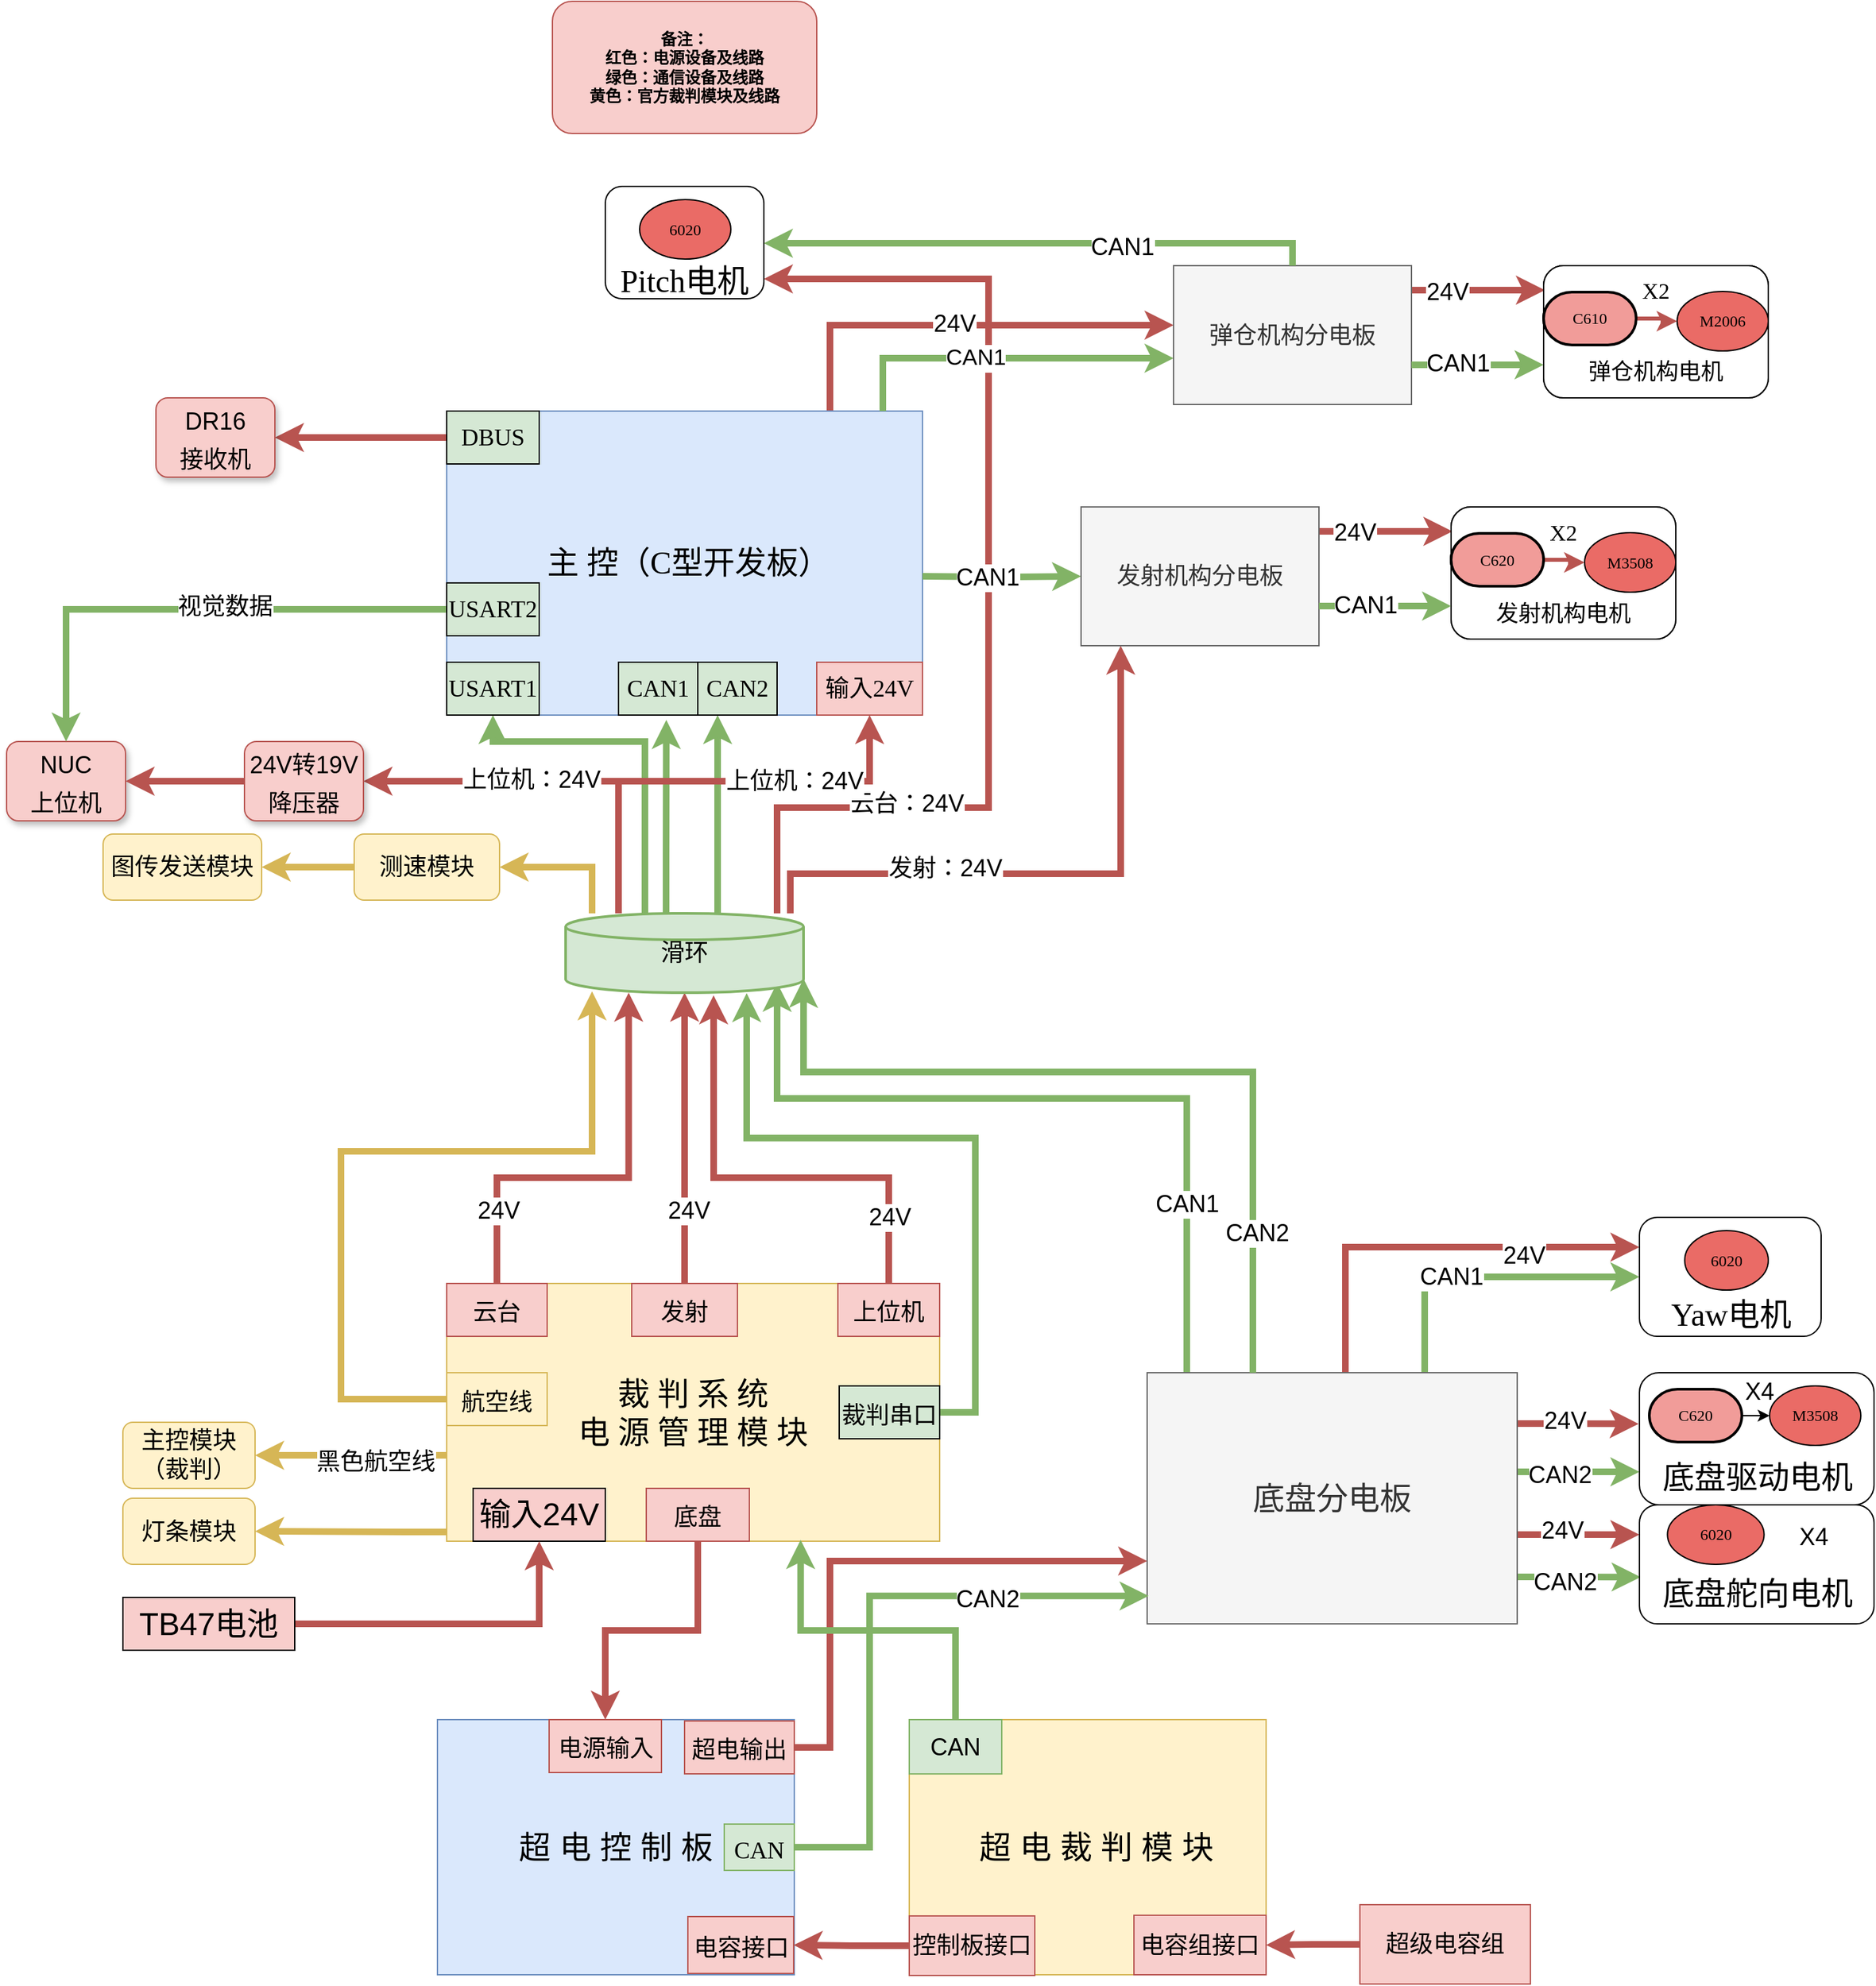 <mxfile version="12.2.4" pages="1"><diagram id="CZtDqc6zKVLzatCX5IzG" name="Page-1"><mxGraphModel dx="672" dy="589" grid="1" gridSize="10" guides="1" tooltips="1" connect="1" arrows="1" fold="1" page="1" pageScale="1" pageWidth="827" pageHeight="1169" math="0" shadow="0"><root><mxCell id="0"/><mxCell id="1" parent="0"/><mxCell id="ervmptaydOIvzW0bVU0r-77" style="edgeStyle=orthogonalEdgeStyle;rounded=0;orthogonalLoop=1;jettySize=auto;html=1;fontSize=18;strokeWidth=5;fillColor=#f8cecc;strokeColor=#b85450;" parent="1" source="od7EhOYDjZgGsdzVqMe6-1" target="duyyAeICjodmPomw_4rh-44" edge="1"><mxGeometry relative="1" as="geometry"><Array as="points"><mxPoint x="710" y="415"/></Array><mxPoint x="970.0" y="415" as="targetPoint"/></mxGeometry></mxCell><mxCell id="ervmptaydOIvzW0bVU0r-78" value="24V" style="edgeLabel;html=1;align=center;verticalAlign=middle;resizable=0;points=[];fontSize=18;" parent="ervmptaydOIvzW0bVU0r-77" vertex="1" connectable="0"><mxGeometry x="-0.021" y="1" relative="1" as="geometry"><mxPoint as="offset"/></mxGeometry></mxCell><mxCell id="od7EhOYDjZgGsdzVqMe6-1" value="&lt;font face=&quot;Times New Roman&quot; style=&quot;font-size: 24px&quot;&gt;&amp;nbsp;主 控（C型开发板）&lt;/font&gt;" style="rounded=0;whiteSpace=wrap;html=1;fillColor=#dae8fc;strokeColor=#6c8ebf;" parent="1" vertex="1"><mxGeometry x="420" y="480" width="360" height="230" as="geometry"/></mxCell><mxCell id="p0tH6st1Zg4c0uGrfp60-65" style="edgeStyle=orthogonalEdgeStyle;rounded=0;orthogonalLoop=1;jettySize=auto;html=1;entryX=1;entryY=0.5;entryDx=0;entryDy=0;fontSize=18;fillColor=#f8cecc;strokeColor=#b85450;strokeWidth=5;" parent="1" source="od7EhOYDjZgGsdzVqMe6-2" target="p0tH6st1Zg4c0uGrfp60-62" edge="1"><mxGeometry relative="1" as="geometry"/></mxCell><mxCell id="od7EhOYDjZgGsdzVqMe6-2" value="&lt;font face=&quot;Times New Roman&quot; style=&quot;font-size: 18px&quot;&gt;DBUS&lt;/font&gt;" style="rounded=0;whiteSpace=wrap;html=1;fillColor=#D5E8D4;" parent="1" vertex="1"><mxGeometry x="420" y="480" width="70" height="40" as="geometry"/></mxCell><mxCell id="34" style="edgeStyle=orthogonalEdgeStyle;rounded=0;orthogonalLoop=1;jettySize=auto;html=1;entryX=1;entryY=0.5;entryDx=0;entryDy=0;strokeWidth=5;fillColor=#fff2cc;strokeColor=#d6b656;" parent="1" source="od7EhOYDjZgGsdzVqMe6-31" target="od7EhOYDjZgGsdzVqMe6-41" edge="1"><mxGeometry relative="1" as="geometry"><Array as="points"><mxPoint x="390" y="1270"/><mxPoint x="390" y="1270"/></Array></mxGeometry></mxCell><mxCell id="36" value="&lt;font style=&quot;font-size: 18px&quot;&gt;黑色航空线&lt;/font&gt;" style="text;html=1;resizable=0;points=[];align=center;verticalAlign=middle;labelBackgroundColor=#ffffff;" parent="34" vertex="1" connectable="0"><mxGeometry x="-0.256" y="5" relative="1" as="geometry"><mxPoint as="offset"/></mxGeometry></mxCell><mxCell id="35" style="edgeStyle=orthogonalEdgeStyle;rounded=0;orthogonalLoop=1;jettySize=auto;html=1;entryX=1;entryY=0.5;entryDx=0;entryDy=0;strokeWidth=5;fillColor=#fff2cc;strokeColor=#d6b656;" parent="1" source="od7EhOYDjZgGsdzVqMe6-31" target="od7EhOYDjZgGsdzVqMe6-44" edge="1"><mxGeometry relative="1" as="geometry"><Array as="points"><mxPoint x="390" y="1328"/><mxPoint x="390" y="1328"/></Array></mxGeometry></mxCell><mxCell id="od7EhOYDjZgGsdzVqMe6-31" value="&lt;font style=&quot;font-size: 24px&quot;&gt;裁 判 系 统&lt;br&gt;电 源 管 理 模 块&lt;/font&gt;" style="rounded=0;whiteSpace=wrap;html=1;fontFamily=Times New Roman;fillColor=#fff2cc;strokeColor=#d6b656;" parent="1" vertex="1"><mxGeometry x="420" y="1140" width="373" height="195" as="geometry"/></mxCell><mxCell id="70" style="edgeStyle=orthogonalEdgeStyle;rounded=0;orthogonalLoop=1;jettySize=auto;html=1;entryX=0.5;entryY=0;entryDx=0;entryDy=0;strokeWidth=5;fillColor=#f8cecc;strokeColor=#b85450;" parent="1" source="od7EhOYDjZgGsdzVqMe6-32" target="4" edge="1"><mxGeometry relative="1" as="geometry"/></mxCell><mxCell id="od7EhOYDjZgGsdzVqMe6-32" value="&lt;font style=&quot;font-size: 18px&quot;&gt;底盘&lt;/font&gt;" style="rounded=0;whiteSpace=wrap;html=1;fontFamily=Times New Roman;fontSize=24;fillColor=#f8cecc;strokeColor=#b85450;" parent="1" vertex="1"><mxGeometry x="571" y="1295" width="78" height="40" as="geometry"/></mxCell><mxCell id="ervmptaydOIvzW0bVU0r-34" style="edgeStyle=orthogonalEdgeStyle;rounded=0;orthogonalLoop=1;jettySize=auto;html=1;entryX=0.622;entryY=1.033;entryDx=0;entryDy=0;entryPerimeter=0;fontSize=18;strokeWidth=5;fillColor=#f8cecc;strokeColor=#b85450;" parent="1" source="od7EhOYDjZgGsdzVqMe6-35" target="p0tH6st1Zg4c0uGrfp60-35" edge="1"><mxGeometry relative="1" as="geometry"><Array as="points"><mxPoint x="755" y="1060"/><mxPoint x="622" y="1060"/></Array></mxGeometry></mxCell><mxCell id="od7EhOYDjZgGsdzVqMe6-35" value="&lt;font style=&quot;font-size: 18px&quot;&gt;上位机&lt;/font&gt;" style="rounded=0;whiteSpace=wrap;html=1;fontFamily=Times New Roman;fontSize=24;fillColor=#f8cecc;strokeColor=#b85450;" parent="1" vertex="1"><mxGeometry x="716" y="1140" width="77" height="40" as="geometry"/></mxCell><mxCell id="p0tH6st1Zg4c0uGrfp60-37" style="edgeStyle=orthogonalEdgeStyle;rounded=0;orthogonalLoop=1;jettySize=auto;html=1;entryX=0.5;entryY=1;entryDx=0;entryDy=0;entryPerimeter=0;fontSize=18;fillColor=#f8cecc;strokeColor=#b85450;strokeWidth=5;" parent="1" source="od7EhOYDjZgGsdzVqMe6-36" target="p0tH6st1Zg4c0uGrfp60-35" edge="1"><mxGeometry relative="1" as="geometry"/></mxCell><mxCell id="od7EhOYDjZgGsdzVqMe6-36" value="&lt;font style=&quot;font-size: 18px&quot;&gt;发射&lt;/font&gt;" style="rounded=0;whiteSpace=wrap;html=1;fontFamily=Times New Roman;fontSize=24;fillColor=#f8cecc;strokeColor=#b85450;" parent="1" vertex="1"><mxGeometry x="560" y="1140" width="80" height="40" as="geometry"/></mxCell><mxCell id="p0tH6st1Zg4c0uGrfp60-109" style="edgeStyle=orthogonalEdgeStyle;rounded=0;orthogonalLoop=1;jettySize=auto;html=1;entryX=0.265;entryY=1;entryDx=0;entryDy=0;entryPerimeter=0;fontSize=12;fillColor=#f8cecc;strokeColor=#b85450;strokeWidth=5;" parent="1" source="od7EhOYDjZgGsdzVqMe6-37" target="p0tH6st1Zg4c0uGrfp60-35" edge="1"><mxGeometry relative="1" as="geometry"><Array as="points"><mxPoint x="458" y="1060"/><mxPoint x="558" y="1060"/></Array></mxGeometry></mxCell><mxCell id="p0tH6st1Zg4c0uGrfp60-110" value="24V" style="edgeLabel;html=1;align=center;verticalAlign=middle;resizable=0;points=[];fontSize=18;" parent="p0tH6st1Zg4c0uGrfp60-109" vertex="1" connectable="0"><mxGeometry x="-0.702" y="-1" relative="1" as="geometry"><mxPoint x="107" y="-200" as="offset"/></mxGeometry></mxCell><mxCell id="ervmptaydOIvzW0bVU0r-112" value="24V" style="edgeLabel;html=1;align=center;verticalAlign=middle;resizable=0;points=[];fontSize=18;" parent="p0tH6st1Zg4c0uGrfp60-109" vertex="1" connectable="0"><mxGeometry x="-0.656" y="-1" relative="1" as="geometry"><mxPoint as="offset"/></mxGeometry></mxCell><mxCell id="od7EhOYDjZgGsdzVqMe6-37" value="&lt;font style=&quot;font-size: 18px&quot;&gt;云台&lt;/font&gt;" style="rounded=0;whiteSpace=wrap;html=1;fontFamily=Times New Roman;fontSize=24;fillColor=#f8cecc;strokeColor=#b85450;" parent="1" vertex="1"><mxGeometry x="420" y="1140" width="76" height="40" as="geometry"/></mxCell><mxCell id="od7EhOYDjZgGsdzVqMe6-41" value="&lt;font style=&quot;font-size: 18px&quot;&gt;主控模块（裁判）&lt;/font&gt;" style="rounded=1;whiteSpace=wrap;html=1;fontFamily=Times New Roman;fontSize=12;fillColor=#fff2cc;strokeColor=#d6b656;" parent="1" vertex="1"><mxGeometry x="175" y="1245" width="100" height="50" as="geometry"/></mxCell><mxCell id="od7EhOYDjZgGsdzVqMe6-44" value="&lt;font style=&quot;font-size: 18px&quot;&gt;灯条模块&lt;/font&gt;" style="rounded=1;whiteSpace=wrap;html=1;fontFamily=Times New Roman;fontSize=12;fillColor=#fff2cc;strokeColor=#d6b656;" parent="1" vertex="1"><mxGeometry x="175" y="1302.5" width="100" height="50" as="geometry"/></mxCell><mxCell id="ervmptaydOIvzW0bVU0r-11" style="edgeStyle=orthogonalEdgeStyle;rounded=0;orthogonalLoop=1;jettySize=auto;html=1;entryX=0.973;entryY=1;entryDx=0;entryDy=0;entryPerimeter=0;strokeWidth=5;fillColor=#d5e8d4;strokeColor=#82b366;" parent="1" source="WsITJ5cEkY6znqmzxkNp-24" edge="1"><mxGeometry relative="1" as="geometry"><mxPoint x="1070.1" y="1200" as="sourcePoint"/><mxPoint x="670.049" y="912.5" as="targetPoint"/><Array as="points"><mxPoint x="980" y="1000"/><mxPoint x="670" y="1000"/></Array></mxGeometry></mxCell><mxCell id="ervmptaydOIvzW0bVU0r-12" value="&lt;font style=&quot;font-size: 18px&quot;&gt;CAN1&lt;/font&gt;" style="edgeLabel;html=1;align=center;verticalAlign=middle;resizable=0;points=[];" parent="ervmptaydOIvzW0bVU0r-11" vertex="1" connectable="0"><mxGeometry x="-0.664" y="-3" relative="1" as="geometry"><mxPoint x="-3" y="-26" as="offset"/></mxGeometry></mxCell><mxCell id="duyyAeICjodmPomw_4rh-51" style="edgeStyle=orthogonalEdgeStyle;rounded=0;orthogonalLoop=1;jettySize=auto;html=1;entryX=-0.003;entryY=0.387;entryDx=0;entryDy=0;entryPerimeter=0;fillColor=#f8cecc;strokeColor=#b85450;strokeWidth=5;" parent="1" source="WsITJ5cEkY6znqmzxkNp-24" target="WsITJ5cEkY6znqmzxkNp-10" edge="1"><mxGeometry relative="1" as="geometry"><Array as="points"><mxPoint x="1250" y="1246"/><mxPoint x="1250" y="1246"/></Array></mxGeometry></mxCell><mxCell id="duyyAeICjodmPomw_4rh-55" value="24V" style="edgeLabel;html=1;align=center;verticalAlign=middle;resizable=0;points=[];fontSize=18;" parent="duyyAeICjodmPomw_4rh-51" vertex="1" connectable="0"><mxGeometry x="-0.232" y="2" relative="1" as="geometry"><mxPoint as="offset"/></mxGeometry></mxCell><mxCell id="duyyAeICjodmPomw_4rh-52" style="edgeStyle=orthogonalEdgeStyle;rounded=0;orthogonalLoop=1;jettySize=auto;html=1;entryX=0;entryY=0.75;entryDx=0;entryDy=0;fillColor=#d5e8d4;strokeColor=#82b366;strokeWidth=5;" parent="1" source="WsITJ5cEkY6znqmzxkNp-24" target="WsITJ5cEkY6znqmzxkNp-10" edge="1"><mxGeometry relative="1" as="geometry"><Array as="points"><mxPoint x="1276" y="1283"/></Array></mxGeometry></mxCell><mxCell id="duyyAeICjodmPomw_4rh-56" value="CAN2" style="edgeLabel;html=1;align=center;verticalAlign=middle;resizable=0;points=[];fontSize=18;" parent="duyyAeICjodmPomw_4rh-52" vertex="1" connectable="0"><mxGeometry x="-0.308" y="-2" relative="1" as="geometry"><mxPoint as="offset"/></mxGeometry></mxCell><mxCell id="duyyAeICjodmPomw_4rh-53" style="edgeStyle=orthogonalEdgeStyle;rounded=0;orthogonalLoop=1;jettySize=auto;html=1;entryX=0;entryY=0.25;entryDx=0;entryDy=0;fillColor=#f8cecc;strokeColor=#b85450;strokeWidth=5;" parent="1" source="WsITJ5cEkY6znqmzxkNp-24" target="WsITJ5cEkY6znqmzxkNp-17" edge="1"><mxGeometry relative="1" as="geometry"><Array as="points"><mxPoint x="1250" y="1330"/><mxPoint x="1250" y="1330"/></Array></mxGeometry></mxCell><mxCell id="duyyAeICjodmPomw_4rh-57" value="24V" style="edgeLabel;html=1;align=center;verticalAlign=middle;resizable=0;points=[];fontSize=18;" parent="duyyAeICjodmPomw_4rh-53" vertex="1" connectable="0"><mxGeometry x="-0.272" y="3" relative="1" as="geometry"><mxPoint as="offset"/></mxGeometry></mxCell><mxCell id="duyyAeICjodmPomw_4rh-54" style="edgeStyle=orthogonalEdgeStyle;rounded=0;orthogonalLoop=1;jettySize=auto;html=1;entryX=0.005;entryY=0.607;entryDx=0;entryDy=0;entryPerimeter=0;fillColor=#d5e8d4;strokeColor=#82b366;strokeWidth=5;" parent="1" source="WsITJ5cEkY6znqmzxkNp-24" target="WsITJ5cEkY6znqmzxkNp-17" edge="1"><mxGeometry relative="1" as="geometry"><Array as="points"><mxPoint x="1250" y="1362"/><mxPoint x="1250" y="1362"/></Array></mxGeometry></mxCell><mxCell id="duyyAeICjodmPomw_4rh-58" value="CAN2" style="edgeLabel;html=1;align=center;verticalAlign=middle;resizable=0;points=[];fontSize=18;" parent="duyyAeICjodmPomw_4rh-54" vertex="1" connectable="0"><mxGeometry x="-0.243" y="-4" relative="1" as="geometry"><mxPoint as="offset"/></mxGeometry></mxCell><mxCell id="74" style="edgeStyle=orthogonalEdgeStyle;rounded=0;orthogonalLoop=1;jettySize=auto;html=1;entryX=0;entryY=0.25;entryDx=0;entryDy=0;strokeWidth=5;fillColor=#f8cecc;strokeColor=#b85450;" parent="1" source="WsITJ5cEkY6znqmzxkNp-24" target="ervmptaydOIvzW0bVU0r-38" edge="1"><mxGeometry relative="1" as="geometry"><Array as="points"><mxPoint x="1100" y="1113"/></Array></mxGeometry></mxCell><mxCell id="76" value="&lt;font style=&quot;font-size: 18px&quot;&gt;24V&lt;/font&gt;" style="text;html=1;resizable=0;points=[];align=center;verticalAlign=middle;labelBackgroundColor=#ffffff;" parent="74" vertex="1" connectable="0"><mxGeometry x="0.445" y="-6" relative="1" as="geometry"><mxPoint as="offset"/></mxGeometry></mxCell><mxCell id="75" style="edgeStyle=orthogonalEdgeStyle;rounded=0;orthogonalLoop=1;jettySize=auto;html=1;entryX=0;entryY=0.5;entryDx=0;entryDy=0;strokeWidth=5;fillColor=#d5e8d4;strokeColor=#82b366;" parent="1" source="WsITJ5cEkY6znqmzxkNp-24" target="ervmptaydOIvzW0bVU0r-38" edge="1"><mxGeometry relative="1" as="geometry"><Array as="points"><mxPoint x="1160" y="1135"/></Array></mxGeometry></mxCell><mxCell id="77" value="&lt;font style=&quot;font-size: 18px&quot;&gt;CAN1&lt;/font&gt;" style="text;html=1;resizable=0;points=[];align=center;verticalAlign=middle;labelBackgroundColor=#ffffff;" parent="75" vertex="1" connectable="0"><mxGeometry x="0.152" y="4" relative="1" as="geometry"><mxPoint x="-43" y="4" as="offset"/></mxGeometry></mxCell><mxCell id="WsITJ5cEkY6znqmzxkNp-24" value="底盘分电板" style="rounded=0;whiteSpace=wrap;html=1;fontSize=24;fillColor=#f5f5f5;strokeColor=#666666;fontColor=#333333;" parent="1" vertex="1"><mxGeometry x="950" y="1207.5" width="280" height="190" as="geometry"/></mxCell><mxCell id="p0tH6st1Zg4c0uGrfp60-10" value="输入24V" style="rounded=0;whiteSpace=wrap;html=1;fontSize=24;fillColor=#F8CECC;" parent="1" vertex="1"><mxGeometry x="440" y="1295" width="100" height="40" as="geometry"/></mxCell><mxCell id="39" style="edgeStyle=orthogonalEdgeStyle;rounded=0;orthogonalLoop=1;jettySize=auto;html=1;entryX=0.5;entryY=1;entryDx=0;entryDy=0;strokeWidth=5;fillColor=#f8cecc;strokeColor=#b85450;" parent="1" source="p0tH6st1Zg4c0uGrfp60-11" target="p0tH6st1Zg4c0uGrfp60-10" edge="1"><mxGeometry relative="1" as="geometry"/></mxCell><mxCell id="p0tH6st1Zg4c0uGrfp60-11" value="TB47电池" style="rounded=0;whiteSpace=wrap;html=1;fontSize=24;fillColor=#F8CECC;" parent="1" vertex="1"><mxGeometry x="175" y="1377.5" width="130" height="40" as="geometry"/></mxCell><mxCell id="ervmptaydOIvzW0bVU0r-65" style="edgeStyle=orthogonalEdgeStyle;rounded=0;orthogonalLoop=1;jettySize=auto;html=1;entryX=1;entryY=0.5;entryDx=0;entryDy=0;fontSize=18;strokeWidth=5;fillColor=#f8cecc;strokeColor=#b85450;" parent="1" source="p0tH6st1Zg4c0uGrfp60-35" target="ervmptaydOIvzW0bVU0r-58" edge="1"><mxGeometry relative="1" as="geometry"><Array as="points"><mxPoint x="550" y="760"/></Array></mxGeometry></mxCell><mxCell id="ervmptaydOIvzW0bVU0r-66" value="上位机：24V" style="edgeLabel;html=1;align=center;verticalAlign=middle;resizable=0;points=[];fontSize=18;" parent="ervmptaydOIvzW0bVU0r-65" vertex="1" connectable="0"><mxGeometry x="0.135" y="-1" relative="1" as="geometry"><mxPoint as="offset"/></mxGeometry></mxCell><mxCell id="ervmptaydOIvzW0bVU0r-72" style="edgeStyle=orthogonalEdgeStyle;rounded=0;orthogonalLoop=1;jettySize=auto;html=1;entryX=0.603;entryY=1.092;entryDx=0;entryDy=0;entryPerimeter=0;fontSize=18;strokeWidth=5;fillColor=#d5e8d4;strokeColor=#82b366;" parent="1" source="p0tH6st1Zg4c0uGrfp60-35" target="p0tH6st1Zg4c0uGrfp60-135" edge="1"><mxGeometry relative="1" as="geometry"><Array as="points"><mxPoint x="586" y="820"/><mxPoint x="586" y="820"/></Array></mxGeometry></mxCell><mxCell id="ervmptaydOIvzW0bVU0r-73" style="edgeStyle=orthogonalEdgeStyle;rounded=0;orthogonalLoop=1;jettySize=auto;html=1;entryX=0.25;entryY=1;entryDx=0;entryDy=0;fontSize=18;strokeWidth=5;fillColor=#d5e8d4;strokeColor=#82b366;" parent="1" source="p0tH6st1Zg4c0uGrfp60-35" target="ervmptaydOIvzW0bVU0r-67" edge="1"><mxGeometry relative="1" as="geometry"><Array as="points"><mxPoint x="625" y="820"/><mxPoint x="625" y="820"/></Array></mxGeometry></mxCell><mxCell id="ervmptaydOIvzW0bVU0r-74" style="edgeStyle=orthogonalEdgeStyle;rounded=0;orthogonalLoop=1;jettySize=auto;html=1;fontSize=18;strokeWidth=5;fillColor=#f8cecc;strokeColor=#b85450;" parent="1" source="p0tH6st1Zg4c0uGrfp60-35" target="duyyAeICjodmPomw_4rh-1" edge="1"><mxGeometry relative="1" as="geometry"><mxPoint x="930.0" y="650" as="targetPoint"/><Array as="points"><mxPoint x="680" y="830"/><mxPoint x="930" y="830"/></Array></mxGeometry></mxCell><mxCell id="ervmptaydOIvzW0bVU0r-75" value="发射：24V" style="edgeLabel;html=1;align=center;verticalAlign=middle;resizable=0;points=[];fontSize=18;" parent="ervmptaydOIvzW0bVU0r-74" vertex="1" connectable="0"><mxGeometry x="-0.353" y="4" relative="1" as="geometry"><mxPoint as="offset"/></mxGeometry></mxCell><mxCell id="78" style="edgeStyle=orthogonalEdgeStyle;rounded=0;orthogonalLoop=1;jettySize=auto;html=1;entryX=0.5;entryY=1;entryDx=0;entryDy=0;strokeWidth=5;fillColor=#d5e8d4;strokeColor=#82b366;" parent="1" source="p0tH6st1Zg4c0uGrfp60-35" target="ervmptaydOIvzW0bVU0r-71" edge="1"><mxGeometry relative="1" as="geometry"><Array as="points"><mxPoint x="570" y="730"/><mxPoint x="455" y="730"/></Array></mxGeometry></mxCell><mxCell id="80" style="edgeStyle=orthogonalEdgeStyle;rounded=0;orthogonalLoop=1;jettySize=auto;html=1;fillColor=#f8cecc;strokeColor=#b85450;strokeWidth=5;" parent="1" source="p0tH6st1Zg4c0uGrfp60-35" target="p0tH6st1Zg4c0uGrfp60-85" edge="1"><mxGeometry relative="1" as="geometry"><Array as="points"><mxPoint x="670" y="780"/><mxPoint x="830" y="780"/><mxPoint x="830" y="380"/></Array></mxGeometry></mxCell><mxCell id="82" value="&lt;font style=&quot;font-size: 18px&quot;&gt;云台：24V&lt;/font&gt;" style="text;html=1;resizable=0;points=[];align=center;verticalAlign=middle;labelBackgroundColor=#ffffff;" parent="80" vertex="1" connectable="0"><mxGeometry x="-0.561" y="3" relative="1" as="geometry"><mxPoint as="offset"/></mxGeometry></mxCell><mxCell id="84" style="edgeStyle=orthogonalEdgeStyle;rounded=0;orthogonalLoop=1;jettySize=auto;html=1;entryX=0.5;entryY=1;entryDx=0;entryDy=0;strokeWidth=5;fillColor=#f8cecc;strokeColor=#b85450;" parent="1" source="p0tH6st1Zg4c0uGrfp60-35" target="p0tH6st1Zg4c0uGrfp60-134" edge="1"><mxGeometry relative="1" as="geometry"><Array as="points"><mxPoint x="550" y="760"/><mxPoint x="740" y="760"/></Array></mxGeometry></mxCell><mxCell id="p0tH6st1Zg4c0uGrfp60-35" value="&lt;font style=&quot;font-size: 18px&quot;&gt;滑环&lt;/font&gt;" style="strokeWidth=2;html=1;shape=mxgraph.flowchart.database;whiteSpace=wrap;fillColor=#d5e8d4;strokeColor=#82b366;" parent="1" vertex="1"><mxGeometry x="510" y="860" width="180" height="60" as="geometry"/></mxCell><mxCell id="p0tH6st1Zg4c0uGrfp60-60" value="24V" style="edgeLabel;html=1;align=center;verticalAlign=middle;resizable=0;points=[];fontSize=18;" parent="1" vertex="1" connectable="0"><mxGeometry x="566" y="1080" as="geometry"><mxPoint x="37" y="5" as="offset"/></mxGeometry></mxCell><mxCell id="p0tH6st1Zg4c0uGrfp60-61" value="24V" style="edgeLabel;html=1;align=center;verticalAlign=middle;resizable=0;points=[];fontSize=18;" parent="1" vertex="1" connectable="0"><mxGeometry x="754.5" y="1090" as="geometry"/></mxCell><mxCell id="p0tH6st1Zg4c0uGrfp60-62" value="&lt;font style=&quot;font-size: 18px&quot;&gt;DR16&lt;br&gt;接收机&lt;/font&gt;" style="rounded=1;whiteSpace=wrap;html=1;fontSize=24;fillColor=#f8cecc;shadow=1;strokeColor=#b85450;" parent="1" vertex="1"><mxGeometry x="200" y="470" width="90" height="60" as="geometry"/></mxCell><mxCell id="ervmptaydOIvzW0bVU0r-33" style="edgeStyle=orthogonalEdgeStyle;rounded=0;orthogonalLoop=1;jettySize=auto;html=1;fontSize=18;strokeWidth=5;fillColor=#d5e8d4;strokeColor=#82b366;" parent="1" target="duyyAeICjodmPomw_4rh-1" edge="1"><mxGeometry relative="1" as="geometry"><mxPoint x="780" y="605" as="sourcePoint"/><mxPoint x="897.83" y="604.975" as="targetPoint"/></mxGeometry></mxCell><mxCell id="duyyAeICjodmPomw_4rh-59" value="CAN1" style="edgeLabel;html=1;align=center;verticalAlign=middle;resizable=0;points=[];fontSize=18;" parent="ervmptaydOIvzW0bVU0r-33" vertex="1" connectable="0"><mxGeometry x="-0.186" relative="1" as="geometry"><mxPoint as="offset"/></mxGeometry></mxCell><mxCell id="p0tH6st1Zg4c0uGrfp60-144" style="edgeStyle=orthogonalEdgeStyle;rounded=0;orthogonalLoop=1;jettySize=auto;html=1;fontSize=17;strokeColor=#82b366;strokeWidth=5;fillColor=#d5e8d4;" parent="1" source="od7EhOYDjZgGsdzVqMe6-1" target="duyyAeICjodmPomw_4rh-44" edge="1"><mxGeometry relative="1" as="geometry"><Array as="points"><mxPoint x="750" y="440"/></Array><mxPoint x="970.0" y="440" as="targetPoint"/></mxGeometry></mxCell><mxCell id="p0tH6st1Zg4c0uGrfp60-148" value="CAN1" style="edgeLabel;html=1;align=center;verticalAlign=middle;resizable=0;points=[];fontSize=17;" parent="p0tH6st1Zg4c0uGrfp60-144" vertex="1" connectable="0"><mxGeometry x="-0.158" relative="1" as="geometry"><mxPoint as="offset"/></mxGeometry></mxCell><mxCell id="p0tH6st1Zg4c0uGrfp60-108" style="edgeStyle=orthogonalEdgeStyle;rounded=0;orthogonalLoop=1;jettySize=auto;html=1;fontSize=12;entryX=0.115;entryY=0.983;entryDx=0;entryDy=0;entryPerimeter=0;fillColor=#fff2cc;strokeColor=#d6b656;strokeWidth=5;" parent="1" source="p0tH6st1Zg4c0uGrfp60-107" target="p0tH6st1Zg4c0uGrfp60-35" edge="1"><mxGeometry relative="1" as="geometry"><mxPoint x="350" y="930" as="targetPoint"/><Array as="points"><mxPoint x="340" y="1228"/><mxPoint x="340" y="1040"/><mxPoint x="530" y="1040"/><mxPoint x="530" y="919"/></Array></mxGeometry></mxCell><mxCell id="p0tH6st1Zg4c0uGrfp60-107" value="&lt;span style=&quot;font-size: 18px&quot;&gt;航空线&lt;/span&gt;" style="rounded=0;whiteSpace=wrap;html=1;fontFamily=Times New Roman;fontSize=24;fillColor=#fff2cc;strokeColor=#d6b656;" parent="1" vertex="1"><mxGeometry x="420" y="1207.5" width="76" height="40" as="geometry"/></mxCell><mxCell id="p0tH6st1Zg4c0uGrfp60-134" value="&lt;font style=&quot;font-size: 18px&quot;&gt;输入24V&lt;/font&gt;" style="rounded=0;whiteSpace=wrap;html=1;fontFamily=Times New Roman;fillColor=#f8cecc;strokeColor=#b85450;" parent="1" vertex="1"><mxGeometry x="700" y="670" width="80" height="40" as="geometry"/></mxCell><mxCell id="p0tH6st1Zg4c0uGrfp60-135" value="&lt;font style=&quot;font-size: 18px&quot;&gt;CAN1&lt;/font&gt;" style="rounded=0;whiteSpace=wrap;html=1;fontFamily=Times New Roman;fillColor=#D5E8D4;" parent="1" vertex="1"><mxGeometry x="550" y="670" width="60" height="40" as="geometry"/></mxCell><mxCell id="ervmptaydOIvzW0bVU0r-35" style="edgeStyle=orthogonalEdgeStyle;rounded=0;orthogonalLoop=1;jettySize=auto;html=1;entryX=0.761;entryY=1.006;entryDx=0;entryDy=0;entryPerimeter=0;fontSize=18;strokeWidth=5;fillColor=#d5e8d4;strokeColor=#82b366;" parent="1" source="ervmptaydOIvzW0bVU0r-7" target="p0tH6st1Zg4c0uGrfp60-35" edge="1"><mxGeometry relative="1" as="geometry"><Array as="points"><mxPoint x="820" y="1238"/><mxPoint x="820" y="1030"/><mxPoint x="647" y="1030"/></Array></mxGeometry></mxCell><mxCell id="ervmptaydOIvzW0bVU0r-7" value="&lt;span style=&quot;font-size: 18px&quot;&gt;裁判串口&lt;/span&gt;" style="rounded=0;whiteSpace=wrap;html=1;fontFamily=Times New Roman;fontSize=24;fillColor=#D5E8D4;" parent="1" vertex="1"><mxGeometry x="717" y="1217.5" width="76" height="40" as="geometry"/></mxCell><mxCell id="ervmptaydOIvzW0bVU0r-20" style="edgeStyle=orthogonalEdgeStyle;rounded=0;orthogonalLoop=1;jettySize=auto;html=1;entryX=0.973;entryY=1;entryDx=0;entryDy=0;entryPerimeter=0;strokeWidth=5;fillColor=#d5e8d4;strokeColor=#82b366;" parent="1" source="WsITJ5cEkY6znqmzxkNp-24" edge="1"><mxGeometry relative="1" as="geometry"><mxPoint x="1090" y="1207.5" as="sourcePoint"/><mxPoint x="690.049" y="909.5" as="targetPoint"/><Array as="points"><mxPoint x="1030" y="980"/><mxPoint x="690" y="980"/></Array></mxGeometry></mxCell><mxCell id="ervmptaydOIvzW0bVU0r-21" value="&lt;font style=&quot;font-size: 18px&quot;&gt;CAN2&lt;/font&gt;" style="edgeLabel;html=1;align=center;verticalAlign=middle;resizable=0;points=[];" parent="ervmptaydOIvzW0bVU0r-20" vertex="1" connectable="0"><mxGeometry x="-0.664" y="-3" relative="1" as="geometry"><mxPoint y="1" as="offset"/></mxGeometry></mxCell><mxCell id="ervmptaydOIvzW0bVU0r-56" value="&lt;span style=&quot;font-size: 18px&quot;&gt;NUC&lt;br&gt;上位机&lt;/span&gt;" style="rounded=1;whiteSpace=wrap;html=1;fontSize=24;fillColor=#f8cecc;shadow=1;strokeColor=#b85450;" parent="1" vertex="1"><mxGeometry x="87" y="730" width="90" height="60" as="geometry"/></mxCell><mxCell id="ervmptaydOIvzW0bVU0r-57" value="" style="edgeStyle=orthogonalEdgeStyle;rounded=0;orthogonalLoop=1;jettySize=auto;html=1;fontSize=18;fillColor=#f8cecc;strokeColor=#b85450;strokeWidth=5;" parent="1" source="ervmptaydOIvzW0bVU0r-58" target="ervmptaydOIvzW0bVU0r-56" edge="1"><mxGeometry relative="1" as="geometry"/></mxCell><mxCell id="ervmptaydOIvzW0bVU0r-58" value="&lt;span style=&quot;font-size: 18px&quot;&gt;24V转19V&lt;br&gt;降压器&lt;/span&gt;" style="rounded=1;whiteSpace=wrap;html=1;fontSize=24;fillColor=#f8cecc;shadow=1;strokeColor=#b85450;" parent="1" vertex="1"><mxGeometry x="267" y="730" width="90" height="60" as="geometry"/></mxCell><mxCell id="ervmptaydOIvzW0bVU0r-59" style="edgeStyle=orthogonalEdgeStyle;rounded=0;orthogonalLoop=1;jettySize=auto;html=1;entryX=1;entryY=0.5;entryDx=0;entryDy=0;fontSize=18;fillColor=#fff2cc;strokeColor=#d6b656;strokeWidth=5;" parent="1" source="ervmptaydOIvzW0bVU0r-60" target="ervmptaydOIvzW0bVU0r-61" edge="1"><mxGeometry relative="1" as="geometry"/></mxCell><mxCell id="ervmptaydOIvzW0bVU0r-60" value="&lt;span style=&quot;font-size: 18px&quot;&gt;测速模块&lt;/span&gt;" style="rounded=1;whiteSpace=wrap;html=1;fontFamily=Times New Roman;fontSize=12;fillColor=#fff2cc;strokeColor=#d6b656;" parent="1" vertex="1"><mxGeometry x="350" y="800" width="110" height="50" as="geometry"/></mxCell><mxCell id="ervmptaydOIvzW0bVU0r-61" value="&lt;font style=&quot;font-size: 18px&quot;&gt;图传发送模块&lt;/font&gt;" style="rounded=1;whiteSpace=wrap;html=1;fontFamily=Times New Roman;fontSize=12;fillColor=#fff2cc;strokeColor=#d6b656;" parent="1" vertex="1"><mxGeometry x="160" y="800" width="120" height="50" as="geometry"/></mxCell><mxCell id="ervmptaydOIvzW0bVU0r-62" style="edgeStyle=orthogonalEdgeStyle;rounded=0;orthogonalLoop=1;jettySize=auto;html=1;entryX=1;entryY=0.5;entryDx=0;entryDy=0;fontSize=18;strokeWidth=5;fillColor=#fff2cc;strokeColor=#d6b656;" parent="1" target="ervmptaydOIvzW0bVU0r-60" edge="1"><mxGeometry relative="1" as="geometry"><Array as="points"><mxPoint x="530" y="825"/></Array><mxPoint x="530" y="860" as="sourcePoint"/></mxGeometry></mxCell><mxCell id="ervmptaydOIvzW0bVU0r-67" value="&lt;font style=&quot;font-size: 18px&quot;&gt;CAN2&lt;/font&gt;" style="rounded=0;whiteSpace=wrap;html=1;fontFamily=Times New Roman;fillColor=#D5E8D4;" parent="1" vertex="1"><mxGeometry x="610" y="670" width="60" height="40" as="geometry"/></mxCell><mxCell id="ervmptaydOIvzW0bVU0r-71" value="&lt;font face=&quot;Times New Roman&quot;&gt;&lt;span style=&quot;font-size: 18px&quot;&gt;USART1&lt;/span&gt;&lt;/font&gt;" style="rounded=0;whiteSpace=wrap;html=1;fillColor=#D5E8D4;" parent="1" vertex="1"><mxGeometry x="420" y="670" width="70" height="40" as="geometry"/></mxCell><mxCell id="ervmptaydOIvzW0bVU0r-88" value="" style="edgeStyle=orthogonalEdgeStyle;rounded=0;orthogonalLoop=1;jettySize=auto;html=1;entryX=-0.014;entryY=0.69;entryDx=0;entryDy=0;entryPerimeter=0;fontSize=18;strokeWidth=5;fillColor=#d5e8d4;strokeColor=#82b366;endArrow=none;" parent="1" edge="1"><mxGeometry relative="1" as="geometry"><mxPoint x="1230" y="1262.5" as="sourcePoint"/><mxPoint x="1229.16" y="1263.2" as="targetPoint"/></mxGeometry></mxCell><mxCell id="ervmptaydOIvzW0bVU0r-95" value="" style="group" parent="1" vertex="1" connectable="0"><mxGeometry x="1322.5" y="1090" width="137.5" height="90" as="geometry"/></mxCell><mxCell id="ervmptaydOIvzW0bVU0r-38" value="&lt;font style=&quot;font-size: 24px&quot;&gt;&lt;br&gt;&lt;br&gt;Yaw电机&lt;/font&gt;" style="rounded=1;whiteSpace=wrap;html=1;fontFamily=Times New Roman;" parent="ervmptaydOIvzW0bVU0r-95" vertex="1"><mxGeometry width="137.5" height="90" as="geometry"/></mxCell><mxCell id="ervmptaydOIvzW0bVU0r-39" value="6020" style="ellipse;whiteSpace=wrap;html=1;fontFamily=Times New Roman;fillColor=#EA6B66;" parent="ervmptaydOIvzW0bVU0r-95" vertex="1"><mxGeometry x="34.25" y="10" width="63.25" height="45" as="geometry"/></mxCell><mxCell id="ervmptaydOIvzW0bVU0r-96" value="" style="group" parent="1" vertex="1" connectable="0"><mxGeometry x="1180" y="552.5" width="170" height="105" as="geometry"/></mxCell><mxCell id="od7EhOYDjZgGsdzVqMe6-8" value="&lt;font style=&quot;font-size: 17px&quot;&gt;X2&lt;br&gt;&lt;br&gt;发射结构电机&lt;/font&gt;" style="rounded=1;whiteSpace=wrap;html=1;fontFamily=Times New Roman;" parent="ervmptaydOIvzW0bVU0r-96" vertex="1"><mxGeometry width="170" height="100" as="geometry"/></mxCell><mxCell id="od7EhOYDjZgGsdzVqMe6-22" value="M3508" style="ellipse;whiteSpace=wrap;html=1;fontFamily=Times New Roman;fillColor=#EA6B66;" parent="ervmptaydOIvzW0bVU0r-96" vertex="1"><mxGeometry x="101" y="19.5" width="69" height="45" as="geometry"/></mxCell><mxCell id="p0tH6st1Zg4c0uGrfp60-69" style="edgeStyle=orthogonalEdgeStyle;rounded=0;orthogonalLoop=1;jettySize=auto;html=1;entryX=0;entryY=0.5;entryDx=0;entryDy=0;fontSize=24;fillColor=#f8cecc;strokeColor=#b85450;strokeWidth=3;" parent="ervmptaydOIvzW0bVU0r-96" source="od7EhOYDjZgGsdzVqMe6-23" target="od7EhOYDjZgGsdzVqMe6-22" edge="1"><mxGeometry relative="1" as="geometry"/></mxCell><mxCell id="od7EhOYDjZgGsdzVqMe6-23" value="C620" style="strokeWidth=2;html=1;shape=mxgraph.flowchart.terminator;whiteSpace=wrap;fontFamily=Times New Roman;fillColor=#F19C99;" parent="ervmptaydOIvzW0bVU0r-96" vertex="1"><mxGeometry y="20" width="70" height="40" as="geometry"/></mxCell><mxCell id="duyyAeICjodmPomw_4rh-2" style="edgeStyle=orthogonalEdgeStyle;rounded=0;orthogonalLoop=1;jettySize=auto;html=1;entryX=0;entryY=0.185;entryDx=0;entryDy=0;entryPerimeter=0;fontSize=18;strokeWidth=5;fillColor=#f8cecc;strokeColor=#b85450;" parent="ervmptaydOIvzW0bVU0r-96" edge="1"><mxGeometry relative="1" as="geometry"><mxPoint x="-111.25" y="18.5" as="sourcePoint"/><mxPoint x="1" y="18.5" as="targetPoint"/><Array as="points"><mxPoint x="-79" y="18.5"/><mxPoint x="-79" y="18.5"/></Array></mxGeometry></mxCell><mxCell id="duyyAeICjodmPomw_4rh-3" value="24V" style="edgeLabel;html=1;align=center;verticalAlign=middle;resizable=0;points=[];fontSize=18;" parent="duyyAeICjodmPomw_4rh-2" vertex="1" connectable="0"><mxGeometry x="-0.319" y="-1" relative="1" as="geometry"><mxPoint as="offset"/></mxGeometry></mxCell><mxCell id="duyyAeICjodmPomw_4rh-6" value="" style="group" parent="ervmptaydOIvzW0bVU0r-96" vertex="1" connectable="0"><mxGeometry width="170" height="100" as="geometry"/></mxCell><mxCell id="duyyAeICjodmPomw_4rh-7" value="&lt;font style=&quot;font-size: 17px&quot;&gt;X2&lt;br&gt;&lt;br&gt;&lt;br&gt;发射机构电机&lt;/font&gt;" style="rounded=1;whiteSpace=wrap;html=1;fontFamily=Times New Roman;" parent="duyyAeICjodmPomw_4rh-6" vertex="1"><mxGeometry width="170" height="100" as="geometry"/></mxCell><mxCell id="duyyAeICjodmPomw_4rh-8" value="M3508" style="ellipse;whiteSpace=wrap;html=1;fontFamily=Times New Roman;fillColor=#EA6B66;" parent="duyyAeICjodmPomw_4rh-6" vertex="1"><mxGeometry x="101" y="19.5" width="69" height="45" as="geometry"/></mxCell><mxCell id="duyyAeICjodmPomw_4rh-9" style="edgeStyle=orthogonalEdgeStyle;rounded=0;orthogonalLoop=1;jettySize=auto;html=1;entryX=0;entryY=0.5;entryDx=0;entryDy=0;fontSize=24;fillColor=#f8cecc;strokeColor=#b85450;strokeWidth=3;" parent="duyyAeICjodmPomw_4rh-6" source="duyyAeICjodmPomw_4rh-10" target="duyyAeICjodmPomw_4rh-8" edge="1"><mxGeometry relative="1" as="geometry"/></mxCell><mxCell id="duyyAeICjodmPomw_4rh-10" value="C620" style="strokeWidth=2;html=1;shape=mxgraph.flowchart.terminator;whiteSpace=wrap;fontFamily=Times New Roman;fillColor=#F19C99;" parent="duyyAeICjodmPomw_4rh-6" vertex="1"><mxGeometry y="20" width="70" height="40" as="geometry"/></mxCell><mxCell id="ervmptaydOIvzW0bVU0r-98" value="" style="group" parent="1" vertex="1" connectable="0"><mxGeometry x="540" y="310" width="120" height="85" as="geometry"/></mxCell><mxCell id="p0tH6st1Zg4c0uGrfp60-85" value="&lt;font style=&quot;font-size: 24px&quot;&gt;&lt;br&gt;&lt;br&gt;Pitch电机&lt;/font&gt;" style="rounded=1;whiteSpace=wrap;html=1;fontFamily=Times New Roman;" parent="ervmptaydOIvzW0bVU0r-98" vertex="1"><mxGeometry width="120" height="85" as="geometry"/></mxCell><mxCell id="p0tH6st1Zg4c0uGrfp60-86" value="6020" style="ellipse;whiteSpace=wrap;html=1;fontFamily=Times New Roman;fillColor=#EA6B66;" parent="ervmptaydOIvzW0bVU0r-98" vertex="1"><mxGeometry x="26" y="10" width="69" height="45" as="geometry"/></mxCell><mxCell id="ervmptaydOIvzW0bVU0r-110" style="edgeStyle=orthogonalEdgeStyle;rounded=0;orthogonalLoop=1;jettySize=auto;html=1;fontSize=18;strokeWidth=5;fillColor=#d5e8d4;strokeColor=#82b366;" parent="1" source="ervmptaydOIvzW0bVU0r-109" target="ervmptaydOIvzW0bVU0r-56" edge="1"><mxGeometry relative="1" as="geometry"/></mxCell><mxCell id="ervmptaydOIvzW0bVU0r-111" value="视觉数据" style="edgeLabel;html=1;align=center;verticalAlign=middle;resizable=0;points=[];fontSize=18;" parent="ervmptaydOIvzW0bVU0r-110" vertex="1" connectable="0"><mxGeometry x="-0.134" y="-2" relative="1" as="geometry"><mxPoint as="offset"/></mxGeometry></mxCell><mxCell id="ervmptaydOIvzW0bVU0r-109" value="&lt;font face=&quot;Times New Roman&quot;&gt;&lt;span style=&quot;font-size: 18px&quot;&gt;USART2&lt;/span&gt;&lt;/font&gt;" style="rounded=0;whiteSpace=wrap;html=1;fillColor=#D5E8D4;" parent="1" vertex="1"><mxGeometry x="420" y="610" width="70" height="40" as="geometry"/></mxCell><mxCell id="duyyAeICjodmPomw_4rh-1" value="&lt;font style=&quot;font-size: 18px&quot;&gt;发射机构分电板&lt;/font&gt;" style="rounded=0;whiteSpace=wrap;html=1;fontFamily=Times New Roman;fillColor=#f5f5f5;strokeColor=#666666;fontColor=#333333;" parent="1" vertex="1"><mxGeometry x="900" y="552.5" width="180" height="105" as="geometry"/></mxCell><mxCell id="duyyAeICjodmPomw_4rh-4" style="edgeStyle=orthogonalEdgeStyle;rounded=0;orthogonalLoop=1;jettySize=auto;html=1;entryX=0;entryY=0.75;entryDx=0;entryDy=0;fontSize=18;strokeWidth=5;fillColor=#d5e8d4;strokeColor=#82b366;" parent="1" source="duyyAeICjodmPomw_4rh-1" target="duyyAeICjodmPomw_4rh-7" edge="1"><mxGeometry relative="1" as="geometry"><Array as="points"><mxPoint x="1124" y="628"/></Array></mxGeometry></mxCell><mxCell id="duyyAeICjodmPomw_4rh-5" value="CAN1" style="edgeLabel;html=1;align=center;verticalAlign=middle;resizable=0;points=[];fontSize=18;" parent="duyyAeICjodmPomw_4rh-4" vertex="1" connectable="0"><mxGeometry x="-0.301" y="2" relative="1" as="geometry"><mxPoint y="1" as="offset"/></mxGeometry></mxCell><mxCell id="duyyAeICjodmPomw_4rh-47" value="" style="group" parent="1" vertex="1" connectable="0"><mxGeometry x="970" y="370" width="450" height="105" as="geometry"/></mxCell><mxCell id="duyyAeICjodmPomw_4rh-32" value="" style="group" parent="duyyAeICjodmPomw_4rh-47" vertex="1" connectable="0"><mxGeometry x="280" width="170" height="105" as="geometry"/></mxCell><mxCell id="duyyAeICjodmPomw_4rh-33" value="&lt;font style=&quot;font-size: 17px&quot;&gt;X2&lt;br&gt;&lt;br&gt;发射结构电机&lt;/font&gt;" style="rounded=1;whiteSpace=wrap;html=1;fontFamily=Times New Roman;" parent="duyyAeICjodmPomw_4rh-32" vertex="1"><mxGeometry width="170" height="100" as="geometry"/></mxCell><mxCell id="duyyAeICjodmPomw_4rh-34" value="M3508" style="ellipse;whiteSpace=wrap;html=1;fontFamily=Times New Roman;fillColor=#EA6B66;" parent="duyyAeICjodmPomw_4rh-32" vertex="1"><mxGeometry x="101" y="19.5" width="69" height="45" as="geometry"/></mxCell><mxCell id="duyyAeICjodmPomw_4rh-35" style="edgeStyle=orthogonalEdgeStyle;rounded=0;orthogonalLoop=1;jettySize=auto;html=1;entryX=0;entryY=0.5;entryDx=0;entryDy=0;fontSize=24;fillColor=#f8cecc;strokeColor=#b85450;strokeWidth=3;" parent="duyyAeICjodmPomw_4rh-32" source="duyyAeICjodmPomw_4rh-36" target="duyyAeICjodmPomw_4rh-34" edge="1"><mxGeometry relative="1" as="geometry"/></mxCell><mxCell id="duyyAeICjodmPomw_4rh-36" value="C620" style="strokeWidth=2;html=1;shape=mxgraph.flowchart.terminator;whiteSpace=wrap;fontFamily=Times New Roman;fillColor=#F19C99;" parent="duyyAeICjodmPomw_4rh-32" vertex="1"><mxGeometry y="20" width="70" height="40" as="geometry"/></mxCell><mxCell id="duyyAeICjodmPomw_4rh-37" style="edgeStyle=orthogonalEdgeStyle;rounded=0;orthogonalLoop=1;jettySize=auto;html=1;entryX=0;entryY=0.185;entryDx=0;entryDy=0;entryPerimeter=0;fontSize=18;strokeWidth=5;fillColor=#f8cecc;strokeColor=#b85450;" parent="duyyAeICjodmPomw_4rh-32" edge="1"><mxGeometry relative="1" as="geometry"><mxPoint x="-111.25" y="18.5" as="sourcePoint"/><mxPoint x="1" y="18.5" as="targetPoint"/><Array as="points"><mxPoint x="-79" y="18.5"/><mxPoint x="-79" y="18.5"/></Array></mxGeometry></mxCell><mxCell id="duyyAeICjodmPomw_4rh-38" value="24V" style="edgeLabel;html=1;align=center;verticalAlign=middle;resizable=0;points=[];fontSize=18;" parent="duyyAeICjodmPomw_4rh-37" vertex="1" connectable="0"><mxGeometry x="-0.319" y="-1" relative="1" as="geometry"><mxPoint as="offset"/></mxGeometry></mxCell><mxCell id="duyyAeICjodmPomw_4rh-39" value="" style="group" parent="duyyAeICjodmPomw_4rh-32" vertex="1" connectable="0"><mxGeometry width="170" height="100" as="geometry"/></mxCell><mxCell id="duyyAeICjodmPomw_4rh-40" value="&lt;font style=&quot;font-size: 17px&quot;&gt;X2&lt;br&gt;&lt;br&gt;&lt;br&gt;弹仓机构电机&lt;/font&gt;" style="rounded=1;whiteSpace=wrap;html=1;fontFamily=Times New Roman;" parent="duyyAeICjodmPomw_4rh-39" vertex="1"><mxGeometry width="170" height="100" as="geometry"/></mxCell><mxCell id="duyyAeICjodmPomw_4rh-41" value="M2006" style="ellipse;whiteSpace=wrap;html=1;fontFamily=Times New Roman;fillColor=#EA6B66;" parent="duyyAeICjodmPomw_4rh-39" vertex="1"><mxGeometry x="101" y="19.5" width="69" height="45" as="geometry"/></mxCell><mxCell id="duyyAeICjodmPomw_4rh-42" style="edgeStyle=orthogonalEdgeStyle;rounded=0;orthogonalLoop=1;jettySize=auto;html=1;entryX=0;entryY=0.5;entryDx=0;entryDy=0;fontSize=24;fillColor=#f8cecc;strokeColor=#b85450;strokeWidth=3;" parent="duyyAeICjodmPomw_4rh-39" source="duyyAeICjodmPomw_4rh-43" target="duyyAeICjodmPomw_4rh-41" edge="1"><mxGeometry relative="1" as="geometry"/></mxCell><mxCell id="duyyAeICjodmPomw_4rh-43" value="C610" style="strokeWidth=2;html=1;shape=mxgraph.flowchart.terminator;whiteSpace=wrap;fontFamily=Times New Roman;fillColor=#F19C99;" parent="duyyAeICjodmPomw_4rh-39" vertex="1"><mxGeometry y="20" width="70" height="40" as="geometry"/></mxCell><mxCell id="duyyAeICjodmPomw_4rh-44" value="&lt;font style=&quot;font-size: 18px&quot;&gt;弹仓机构分电板&lt;/font&gt;" style="rounded=0;whiteSpace=wrap;html=1;fontFamily=Times New Roman;fillColor=#f5f5f5;strokeColor=#666666;fontColor=#333333;" parent="duyyAeICjodmPomw_4rh-47" vertex="1"><mxGeometry width="180" height="105" as="geometry"/></mxCell><mxCell id="duyyAeICjodmPomw_4rh-45" style="edgeStyle=orthogonalEdgeStyle;rounded=0;orthogonalLoop=1;jettySize=auto;html=1;entryX=0;entryY=0.75;entryDx=0;entryDy=0;fontSize=18;strokeWidth=5;fillColor=#d5e8d4;strokeColor=#82b366;" parent="duyyAeICjodmPomw_4rh-47" source="duyyAeICjodmPomw_4rh-44" target="duyyAeICjodmPomw_4rh-40" edge="1"><mxGeometry relative="1" as="geometry"><Array as="points"><mxPoint x="224" y="75.5"/></Array></mxGeometry></mxCell><mxCell id="duyyAeICjodmPomw_4rh-46" value="CAN1" style="edgeLabel;html=1;align=center;verticalAlign=middle;resizable=0;points=[];fontSize=18;" parent="duyyAeICjodmPomw_4rh-45" vertex="1" connectable="0"><mxGeometry x="-0.301" y="2" relative="1" as="geometry"><mxPoint y="1" as="offset"/></mxGeometry></mxCell><mxCell id="duyyAeICjodmPomw_4rh-48" value="" style="group" parent="1" vertex="1" connectable="0"><mxGeometry x="1322.5" y="1307.5" width="177.5" height="90" as="geometry"/></mxCell><mxCell id="WsITJ5cEkY6znqmzxkNp-17" value="&lt;br&gt;&lt;font style=&quot;font-size: 24px&quot;&gt;&lt;br&gt;底盘舵向电机&lt;/font&gt;" style="rounded=1;whiteSpace=wrap;html=1;fontFamily=Times New Roman;" parent="duyyAeICjodmPomw_4rh-48" vertex="1"><mxGeometry width="177.5" height="90" as="geometry"/></mxCell><mxCell id="WsITJ5cEkY6znqmzxkNp-18" value="6020" style="ellipse;whiteSpace=wrap;html=1;fontFamily=Times New Roman;fillColor=#EA6B66;" parent="duyyAeICjodmPomw_4rh-48" vertex="1"><mxGeometry x="21.194" width="73.119" height="45" as="geometry"/></mxCell><mxCell id="WsITJ5cEkY6znqmzxkNp-21" value="&lt;font style=&quot;font-size: 18px&quot;&gt;X4&lt;/font&gt;" style="text;html=1;align=center;verticalAlign=middle;resizable=0;points=[];autosize=1;strokeColor=none;fillColor=none;fontSize=24;" parent="duyyAeICjodmPomw_4rh-48" vertex="1"><mxGeometry x="111.269" y="2.5" width="40" height="40" as="geometry"/></mxCell><mxCell id="duyyAeICjodmPomw_4rh-49" value="" style="group" parent="1" vertex="1" connectable="0"><mxGeometry x="1322.5" y="1200" width="177.5" height="107.5" as="geometry"/></mxCell><mxCell id="WsITJ5cEkY6znqmzxkNp-10" value="&lt;br&gt;&lt;br&gt;&lt;br&gt;&lt;br&gt;&lt;font style=&quot;font-size: 24px&quot;&gt;底盘驱动电机&lt;/font&gt;" style="rounded=1;whiteSpace=wrap;html=1;fontFamily=Times New Roman;" parent="duyyAeICjodmPomw_4rh-49" vertex="1"><mxGeometry y="7.5" width="177.5" height="100" as="geometry"/></mxCell><mxCell id="WsITJ5cEkY6znqmzxkNp-11" value="M3508" style="ellipse;whiteSpace=wrap;html=1;fontFamily=Times New Roman;fillColor=#EA6B66;" parent="duyyAeICjodmPomw_4rh-49" vertex="1"><mxGeometry x="98.5" y="17.5" width="69" height="45" as="geometry"/></mxCell><mxCell id="WsITJ5cEkY6znqmzxkNp-14" style="edgeStyle=orthogonalEdgeStyle;rounded=0;orthogonalLoop=1;jettySize=auto;html=1;entryX=0;entryY=0.5;entryDx=0;entryDy=0;fontSize=24;" parent="duyyAeICjodmPomw_4rh-49" source="WsITJ5cEkY6znqmzxkNp-12" target="WsITJ5cEkY6znqmzxkNp-11" edge="1"><mxGeometry y="-2.5" as="geometry"/></mxCell><mxCell id="WsITJ5cEkY6znqmzxkNp-12" value="C620" style="strokeWidth=2;html=1;shape=mxgraph.flowchart.terminator;whiteSpace=wrap;fontFamily=Times New Roman;fillColor=#F19C99;" parent="duyyAeICjodmPomw_4rh-49" vertex="1"><mxGeometry x="7.5" y="20" width="70" height="40" as="geometry"/></mxCell><mxCell id="WsITJ5cEkY6znqmzxkNp-15" value="&lt;font style=&quot;font-size: 18px&quot;&gt;X4&lt;/font&gt;" style="text;html=1;align=center;verticalAlign=middle;resizable=0;points=[];autosize=1;strokeColor=none;fillColor=none;fontSize=24;" parent="duyyAeICjodmPomw_4rh-49" vertex="1"><mxGeometry x="70" width="40" height="40" as="geometry"/></mxCell><mxCell id="x1c9oXT2me1amimOrtbR-1" style="edgeStyle=orthogonalEdgeStyle;rounded=0;orthogonalLoop=1;jettySize=auto;html=1;fillColor=#d5e8d4;strokeColor=#82b366;strokeWidth=5;" parent="1" source="duyyAeICjodmPomw_4rh-44" target="p0tH6st1Zg4c0uGrfp60-85" edge="1"><mxGeometry relative="1" as="geometry"><Array as="points"><mxPoint x="1060" y="353"/></Array></mxGeometry></mxCell><mxCell id="x1c9oXT2me1amimOrtbR-2" value="&lt;span style=&quot;font-size: 18px&quot;&gt;CAN1&lt;/span&gt;" style="edgeLabel;html=1;align=center;verticalAlign=middle;resizable=0;points=[];" parent="x1c9oXT2me1amimOrtbR-1" vertex="1" connectable="0"><mxGeometry x="-0.3" y="3" relative="1" as="geometry"><mxPoint as="offset"/></mxGeometry></mxCell><mxCell id="71" style="edgeStyle=orthogonalEdgeStyle;rounded=0;orthogonalLoop=1;jettySize=auto;html=1;entryX=1;entryY=0.5;entryDx=0;entryDy=0;strokeWidth=5;fillColor=#f8cecc;strokeColor=#b85450;" parent="1" source="10" target="24" edge="1"><mxGeometry relative="1" as="geometry"/></mxCell><mxCell id="10" value="&lt;font style=&quot;font-size: 18px&quot;&gt;超级电容组&lt;/font&gt;" style="rounded=0;whiteSpace=wrap;html=1;fillColor=#f8cecc;strokeColor=#b85450;" parent="1" vertex="1"><mxGeometry x="1111" y="1610" width="129" height="60" as="geometry"/></mxCell><mxCell id="51" value="" style="group" parent="1" vertex="1" connectable="0"><mxGeometry x="413" y="1470" width="270" height="193" as="geometry"/></mxCell><mxCell id="47" value="&lt;span style=&quot;font-size: 24px&quot;&gt;超 电 控 制 板&lt;/span&gt;" style="rounded=0;whiteSpace=wrap;html=1;fillColor=#dae8fc;strokeColor=#6c8ebf;" parent="51" vertex="1"><mxGeometry width="270" height="193" as="geometry"/></mxCell><mxCell id="5" value="&lt;span style=&quot;font-size: 18px&quot;&gt;电容接口&lt;/span&gt;" style="rounded=0;whiteSpace=wrap;html=1;fontFamily=Times New Roman;fontSize=24;fillColor=#f8cecc;strokeColor=#b85450;" parent="51" vertex="1"><mxGeometry x="189.5" y="149" width="80" height="43" as="geometry"/></mxCell><mxCell id="7" value="&lt;span style=&quot;font-size: 18px&quot;&gt;超电输出&lt;/span&gt;" style="rounded=0;whiteSpace=wrap;html=1;fontFamily=Times New Roman;fontSize=24;fillColor=#f8cecc;strokeColor=#b85450;" parent="51" vertex="1"><mxGeometry x="187" y="1" width="83" height="40" as="geometry"/></mxCell><mxCell id="6" value="&lt;span style=&quot;font-size: 18px&quot;&gt;CAN&lt;/span&gt;" style="rounded=0;whiteSpace=wrap;html=1;fontFamily=Times New Roman;fontSize=24;fillColor=#d5e8d4;strokeColor=#82b366;" parent="51" vertex="1"><mxGeometry x="217" y="79" width="53" height="35" as="geometry"/></mxCell><mxCell id="4" value="&lt;span style=&quot;font-size: 18px&quot;&gt;电源输入&lt;/span&gt;" style="rounded=0;whiteSpace=wrap;html=1;fontFamily=Times New Roman;fontSize=24;fillColor=#f8cecc;strokeColor=#b85450;" parent="51" vertex="1"><mxGeometry x="84.5" width="85" height="40" as="geometry"/></mxCell><mxCell id="52" value="" style="group" parent="1" vertex="1" connectable="0"><mxGeometry x="770" y="1470" width="270" height="193.5" as="geometry"/></mxCell><mxCell id="15" value="&lt;font style=&quot;font-size: 24px&quot;&gt;&amp;nbsp; 超 电 裁 判 模 块&lt;/font&gt;" style="rounded=0;whiteSpace=wrap;html=1;fillColor=#fff2cc;strokeColor=#d6b656;" parent="52" vertex="1"><mxGeometry width="270" height="193" as="geometry"/></mxCell><mxCell id="22" value="&lt;font style=&quot;font-size: 18px&quot;&gt;CAN&lt;/font&gt;" style="rounded=0;whiteSpace=wrap;html=1;fillColor=#d5e8d4;strokeColor=#82b366;" parent="52" vertex="1"><mxGeometry width="70" height="41.064" as="geometry"/></mxCell><mxCell id="23" value="&lt;font style=&quot;font-size: 18px&quot;&gt;控制板接口&lt;/font&gt;" style="rounded=0;whiteSpace=wrap;html=1;fillColor=#f8cecc;strokeColor=#b85450;" parent="52" vertex="1"><mxGeometry y="148.5" width="95" height="45" as="geometry"/></mxCell><mxCell id="24" value="&lt;font style=&quot;font-size: 18px&quot;&gt;电容组接口&lt;/font&gt;" style="rounded=0;whiteSpace=wrap;html=1;fillColor=#f8cecc;strokeColor=#b85450;" parent="52" vertex="1"><mxGeometry x="170" y="148" width="100" height="45" as="geometry"/></mxCell><mxCell id="56" style="edgeStyle=orthogonalEdgeStyle;rounded=0;orthogonalLoop=1;jettySize=auto;html=1;entryX=0;entryY=0.75;entryDx=0;entryDy=0;strokeWidth=5;fillColor=#f8cecc;strokeColor=#b85450;" parent="1" source="7" target="WsITJ5cEkY6znqmzxkNp-24" edge="1"><mxGeometry relative="1" as="geometry"><Array as="points"><mxPoint x="710" y="1491"/><mxPoint x="710" y="1350"/></Array></mxGeometry></mxCell><mxCell id="57" style="edgeStyle=orthogonalEdgeStyle;rounded=0;orthogonalLoop=1;jettySize=auto;html=1;entryX=0.004;entryY=0.889;entryDx=0;entryDy=0;entryPerimeter=0;strokeWidth=5;fillColor=#d5e8d4;strokeColor=#82b366;" parent="1" source="6" target="WsITJ5cEkY6znqmzxkNp-24" edge="1"><mxGeometry relative="1" as="geometry"><Array as="points"><mxPoint x="740" y="1567"/><mxPoint x="740" y="1376"/></Array></mxGeometry></mxCell><mxCell id="58" value="&lt;font style=&quot;font-size: 18px&quot;&gt;CAN2&lt;/font&gt;" style="text;html=1;resizable=0;points=[];align=center;verticalAlign=middle;labelBackgroundColor=#ffffff;" parent="57" vertex="1" connectable="0"><mxGeometry x="0.467" y="-2" relative="1" as="geometry"><mxPoint as="offset"/></mxGeometry></mxCell><mxCell id="69" style="edgeStyle=orthogonalEdgeStyle;rounded=0;orthogonalLoop=1;jettySize=auto;html=1;entryX=0.718;entryY=0.995;entryDx=0;entryDy=0;entryPerimeter=0;strokeWidth=5;fillColor=#d5e8d4;strokeColor=#82b366;" parent="1" source="22" target="od7EhOYDjZgGsdzVqMe6-31" edge="1"><mxGeometry relative="1" as="geometry"/></mxCell><mxCell id="72" style="edgeStyle=orthogonalEdgeStyle;rounded=0;orthogonalLoop=1;jettySize=auto;html=1;entryX=1;entryY=0.5;entryDx=0;entryDy=0;strokeWidth=5;fillColor=#f8cecc;strokeColor=#b85450;" parent="1" source="23" target="5" edge="1"><mxGeometry relative="1" as="geometry"/></mxCell><mxCell id="73" value="&lt;b&gt;备注：&lt;br&gt;红色：电源设备及线路&lt;br&gt;绿色：通信设备及线路&lt;br&gt;黄色：官方裁判模块及线路&lt;/b&gt;" style="rounded=1;whiteSpace=wrap;html=1;fillColor=#f8cecc;strokeColor=#b85450;" parent="1" vertex="1"><mxGeometry x="500" y="170" width="200" height="100" as="geometry"/></mxCell><mxCell id="85" value="上位机：24V" style="edgeLabel;html=1;align=center;verticalAlign=middle;resizable=0;points=[];fontSize=18;" parent="1" vertex="1" connectable="0"><mxGeometry x="683" y="760" as="geometry"><mxPoint as="offset"/></mxGeometry></mxCell></root></mxGraphModel></diagram></mxfile>